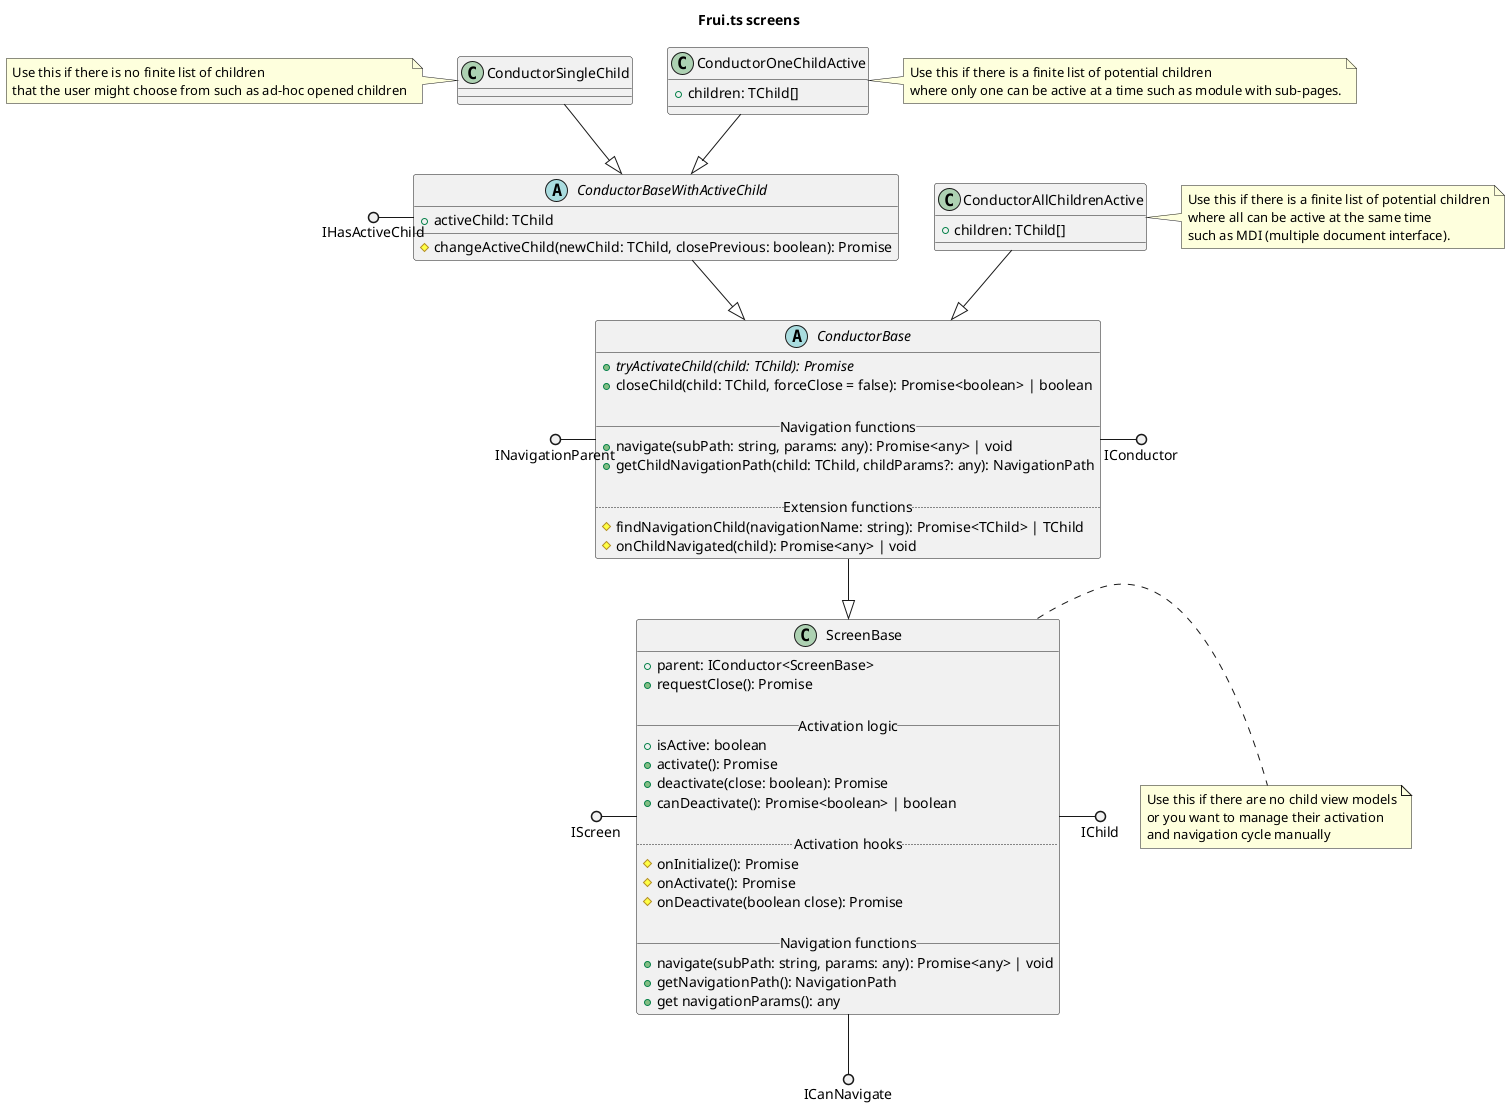 @startuml

title Frui.ts screens

class ScreenBase {
  +parent: IConductor<ScreenBase>
  +requestClose(): Promise

  __ Activation logic __
  +isActive: boolean
  +activate(): Promise
  +deactivate(close: boolean): Promise
  +canDeactivate(): Promise<boolean> | boolean

  .. Activation hooks ..
  #onInitialize(): Promise
  #onActivate(): Promise
  #onDeactivate(boolean close): Promise

  __ Navigation functions __
  +navigate(subPath: string, params: any): Promise<any> | void
  +getNavigationPath(): NavigationPath
  +get navigationParams(): any
}
note right
  Use this if there are no child view models
  or you want to manage their activation
  and navigation cycle manually
end note

IScreen ()- ScreenBase
ScreenBase -() IChild
ScreenBase -() ICanNavigate

abstract class ConductorBase {
  {abstract} +tryActivateChild(child: TChild): Promise
  +closeChild(child: TChild, forceClose = false): Promise<boolean> | boolean

  __ Navigation functions __
  +navigate(subPath: string, params: any): Promise<any> | void
  +getChildNavigationPath(child: TChild, childParams?: any): NavigationPath

  .. Extension functions ..
  #findNavigationChild(navigationName: string): Promise<TChild> | TChild
  #onChildNavigated(child): Promise<any> | void
}

ConductorBase --|> ScreenBase
ConductorBase -() IConductor
INavigationParent ()- ConductorBase

abstract class ConductorBaseWithActiveChild {
  +activeChild: TChild

  #changeActiveChild(newChild: TChild, closePrevious: boolean): Promise
}

ConductorBaseWithActiveChild --|> ConductorBase
IHasActiveChild ()- ConductorBaseWithActiveChild

class ConductorSingleChild {
}
note left
  Use this if there is no finite list of children
  that the user might choose from such as ad-hoc opened children
end note

ConductorSingleChild --|> ConductorBaseWithActiveChild

class ConductorOneChildActive {
  +children: TChild[]
}
note right
  Use this if there is a finite list of potential children
  where only one can be active at a time such as module with sub-pages.
end note

ConductorOneChildActive --|> ConductorBaseWithActiveChild

class ConductorAllChildrenActive {
  +children: TChild[]
}
note right
  Use this if there is a finite list of potential children
  where all can be active at the same time
  such as MDI (multiple document interface).
end note

ConductorAllChildrenActive --|> ConductorBase

@enduml
